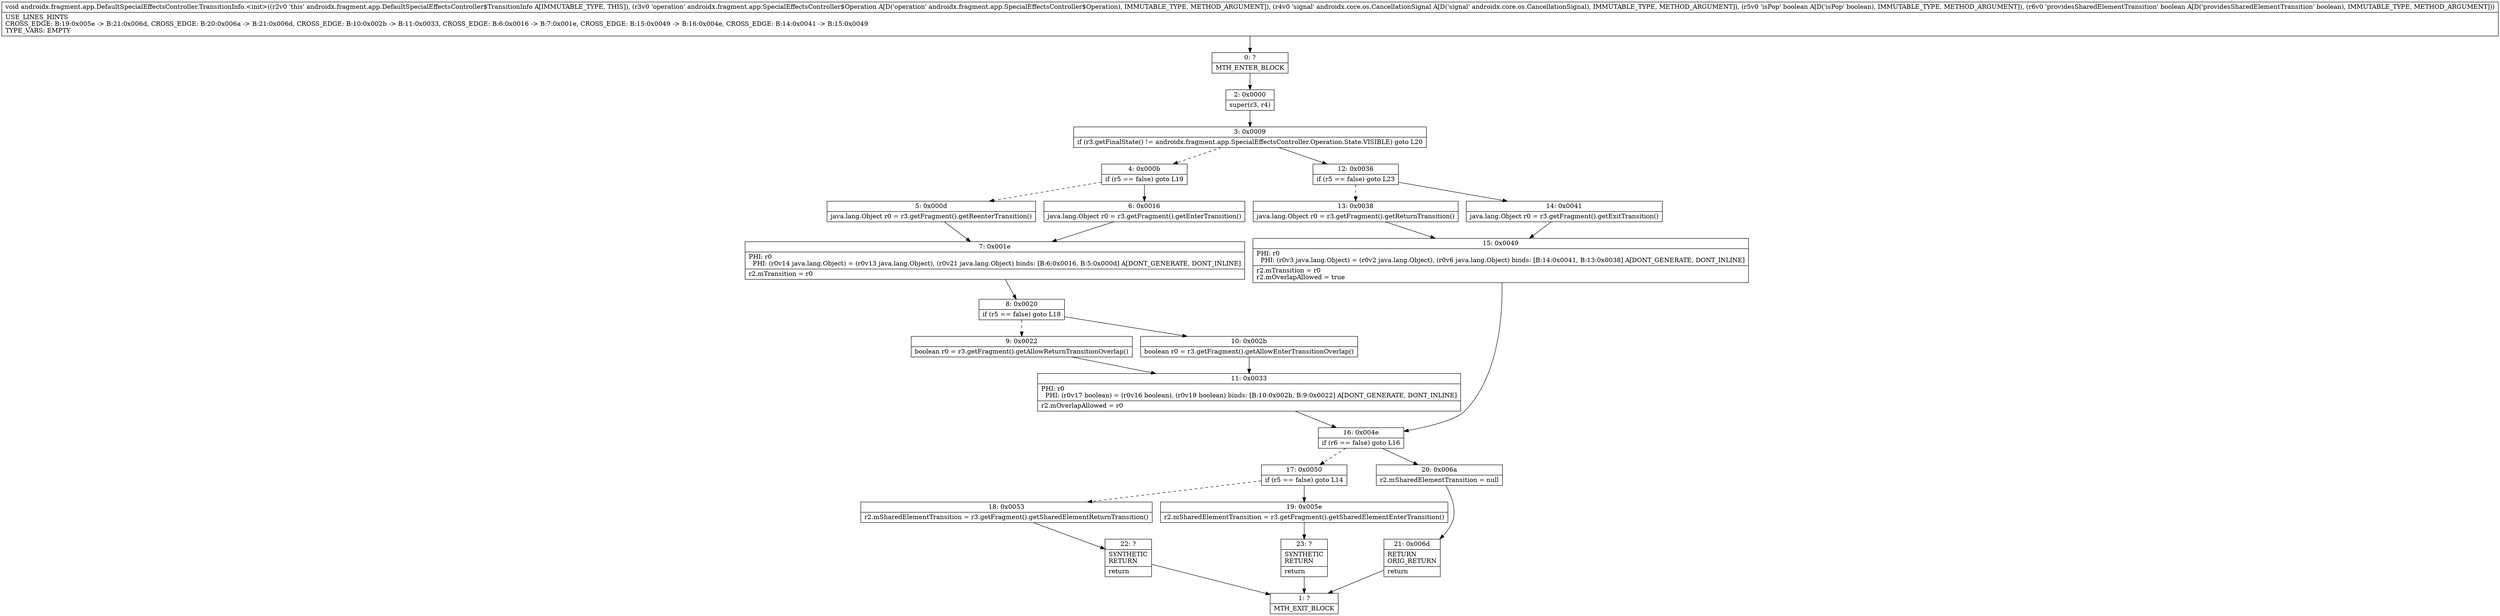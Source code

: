 digraph "CFG forandroidx.fragment.app.DefaultSpecialEffectsController.TransitionInfo.\<init\>(Landroidx\/fragment\/app\/SpecialEffectsController$Operation;Landroidx\/core\/os\/CancellationSignal;ZZ)V" {
Node_0 [shape=record,label="{0\:\ ?|MTH_ENTER_BLOCK\l}"];
Node_2 [shape=record,label="{2\:\ 0x0000|super(r3, r4)\l}"];
Node_3 [shape=record,label="{3\:\ 0x0009|if (r3.getFinalState() != androidx.fragment.app.SpecialEffectsController.Operation.State.VISIBLE) goto L20\l}"];
Node_4 [shape=record,label="{4\:\ 0x000b|if (r5 == false) goto L19\l}"];
Node_5 [shape=record,label="{5\:\ 0x000d|java.lang.Object r0 = r3.getFragment().getReenterTransition()\l}"];
Node_7 [shape=record,label="{7\:\ 0x001e|PHI: r0 \l  PHI: (r0v14 java.lang.Object) = (r0v13 java.lang.Object), (r0v21 java.lang.Object) binds: [B:6:0x0016, B:5:0x000d] A[DONT_GENERATE, DONT_INLINE]\l|r2.mTransition = r0\l}"];
Node_8 [shape=record,label="{8\:\ 0x0020|if (r5 == false) goto L18\l}"];
Node_9 [shape=record,label="{9\:\ 0x0022|boolean r0 = r3.getFragment().getAllowReturnTransitionOverlap()\l}"];
Node_11 [shape=record,label="{11\:\ 0x0033|PHI: r0 \l  PHI: (r0v17 boolean) = (r0v16 boolean), (r0v19 boolean) binds: [B:10:0x002b, B:9:0x0022] A[DONT_GENERATE, DONT_INLINE]\l|r2.mOverlapAllowed = r0\l}"];
Node_16 [shape=record,label="{16\:\ 0x004e|if (r6 == false) goto L16\l}"];
Node_17 [shape=record,label="{17\:\ 0x0050|if (r5 == false) goto L14\l}"];
Node_18 [shape=record,label="{18\:\ 0x0053|r2.mSharedElementTransition = r3.getFragment().getSharedElementReturnTransition()\l}"];
Node_22 [shape=record,label="{22\:\ ?|SYNTHETIC\lRETURN\l|return\l}"];
Node_1 [shape=record,label="{1\:\ ?|MTH_EXIT_BLOCK\l}"];
Node_19 [shape=record,label="{19\:\ 0x005e|r2.mSharedElementTransition = r3.getFragment().getSharedElementEnterTransition()\l}"];
Node_23 [shape=record,label="{23\:\ ?|SYNTHETIC\lRETURN\l|return\l}"];
Node_20 [shape=record,label="{20\:\ 0x006a|r2.mSharedElementTransition = null\l}"];
Node_21 [shape=record,label="{21\:\ 0x006d|RETURN\lORIG_RETURN\l|return\l}"];
Node_10 [shape=record,label="{10\:\ 0x002b|boolean r0 = r3.getFragment().getAllowEnterTransitionOverlap()\l}"];
Node_6 [shape=record,label="{6\:\ 0x0016|java.lang.Object r0 = r3.getFragment().getEnterTransition()\l}"];
Node_12 [shape=record,label="{12\:\ 0x0036|if (r5 == false) goto L23\l}"];
Node_13 [shape=record,label="{13\:\ 0x0038|java.lang.Object r0 = r3.getFragment().getReturnTransition()\l}"];
Node_15 [shape=record,label="{15\:\ 0x0049|PHI: r0 \l  PHI: (r0v3 java.lang.Object) = (r0v2 java.lang.Object), (r0v6 java.lang.Object) binds: [B:14:0x0041, B:13:0x0038] A[DONT_GENERATE, DONT_INLINE]\l|r2.mTransition = r0\lr2.mOverlapAllowed = true\l}"];
Node_14 [shape=record,label="{14\:\ 0x0041|java.lang.Object r0 = r3.getFragment().getExitTransition()\l}"];
MethodNode[shape=record,label="{void androidx.fragment.app.DefaultSpecialEffectsController.TransitionInfo.\<init\>((r2v0 'this' androidx.fragment.app.DefaultSpecialEffectsController$TransitionInfo A[IMMUTABLE_TYPE, THIS]), (r3v0 'operation' androidx.fragment.app.SpecialEffectsController$Operation A[D('operation' androidx.fragment.app.SpecialEffectsController$Operation), IMMUTABLE_TYPE, METHOD_ARGUMENT]), (r4v0 'signal' androidx.core.os.CancellationSignal A[D('signal' androidx.core.os.CancellationSignal), IMMUTABLE_TYPE, METHOD_ARGUMENT]), (r5v0 'isPop' boolean A[D('isPop' boolean), IMMUTABLE_TYPE, METHOD_ARGUMENT]), (r6v0 'providesSharedElementTransition' boolean A[D('providesSharedElementTransition' boolean), IMMUTABLE_TYPE, METHOD_ARGUMENT]))  | USE_LINES_HINTS\lCROSS_EDGE: B:19:0x005e \-\> B:21:0x006d, CROSS_EDGE: B:20:0x006a \-\> B:21:0x006d, CROSS_EDGE: B:10:0x002b \-\> B:11:0x0033, CROSS_EDGE: B:6:0x0016 \-\> B:7:0x001e, CROSS_EDGE: B:15:0x0049 \-\> B:16:0x004e, CROSS_EDGE: B:14:0x0041 \-\> B:15:0x0049\lTYPE_VARS: EMPTY\l}"];
MethodNode -> Node_0;Node_0 -> Node_2;
Node_2 -> Node_3;
Node_3 -> Node_4[style=dashed];
Node_3 -> Node_12;
Node_4 -> Node_5[style=dashed];
Node_4 -> Node_6;
Node_5 -> Node_7;
Node_7 -> Node_8;
Node_8 -> Node_9[style=dashed];
Node_8 -> Node_10;
Node_9 -> Node_11;
Node_11 -> Node_16;
Node_16 -> Node_17[style=dashed];
Node_16 -> Node_20;
Node_17 -> Node_18[style=dashed];
Node_17 -> Node_19;
Node_18 -> Node_22;
Node_22 -> Node_1;
Node_19 -> Node_23;
Node_23 -> Node_1;
Node_20 -> Node_21;
Node_21 -> Node_1;
Node_10 -> Node_11;
Node_6 -> Node_7;
Node_12 -> Node_13[style=dashed];
Node_12 -> Node_14;
Node_13 -> Node_15;
Node_15 -> Node_16;
Node_14 -> Node_15;
}

